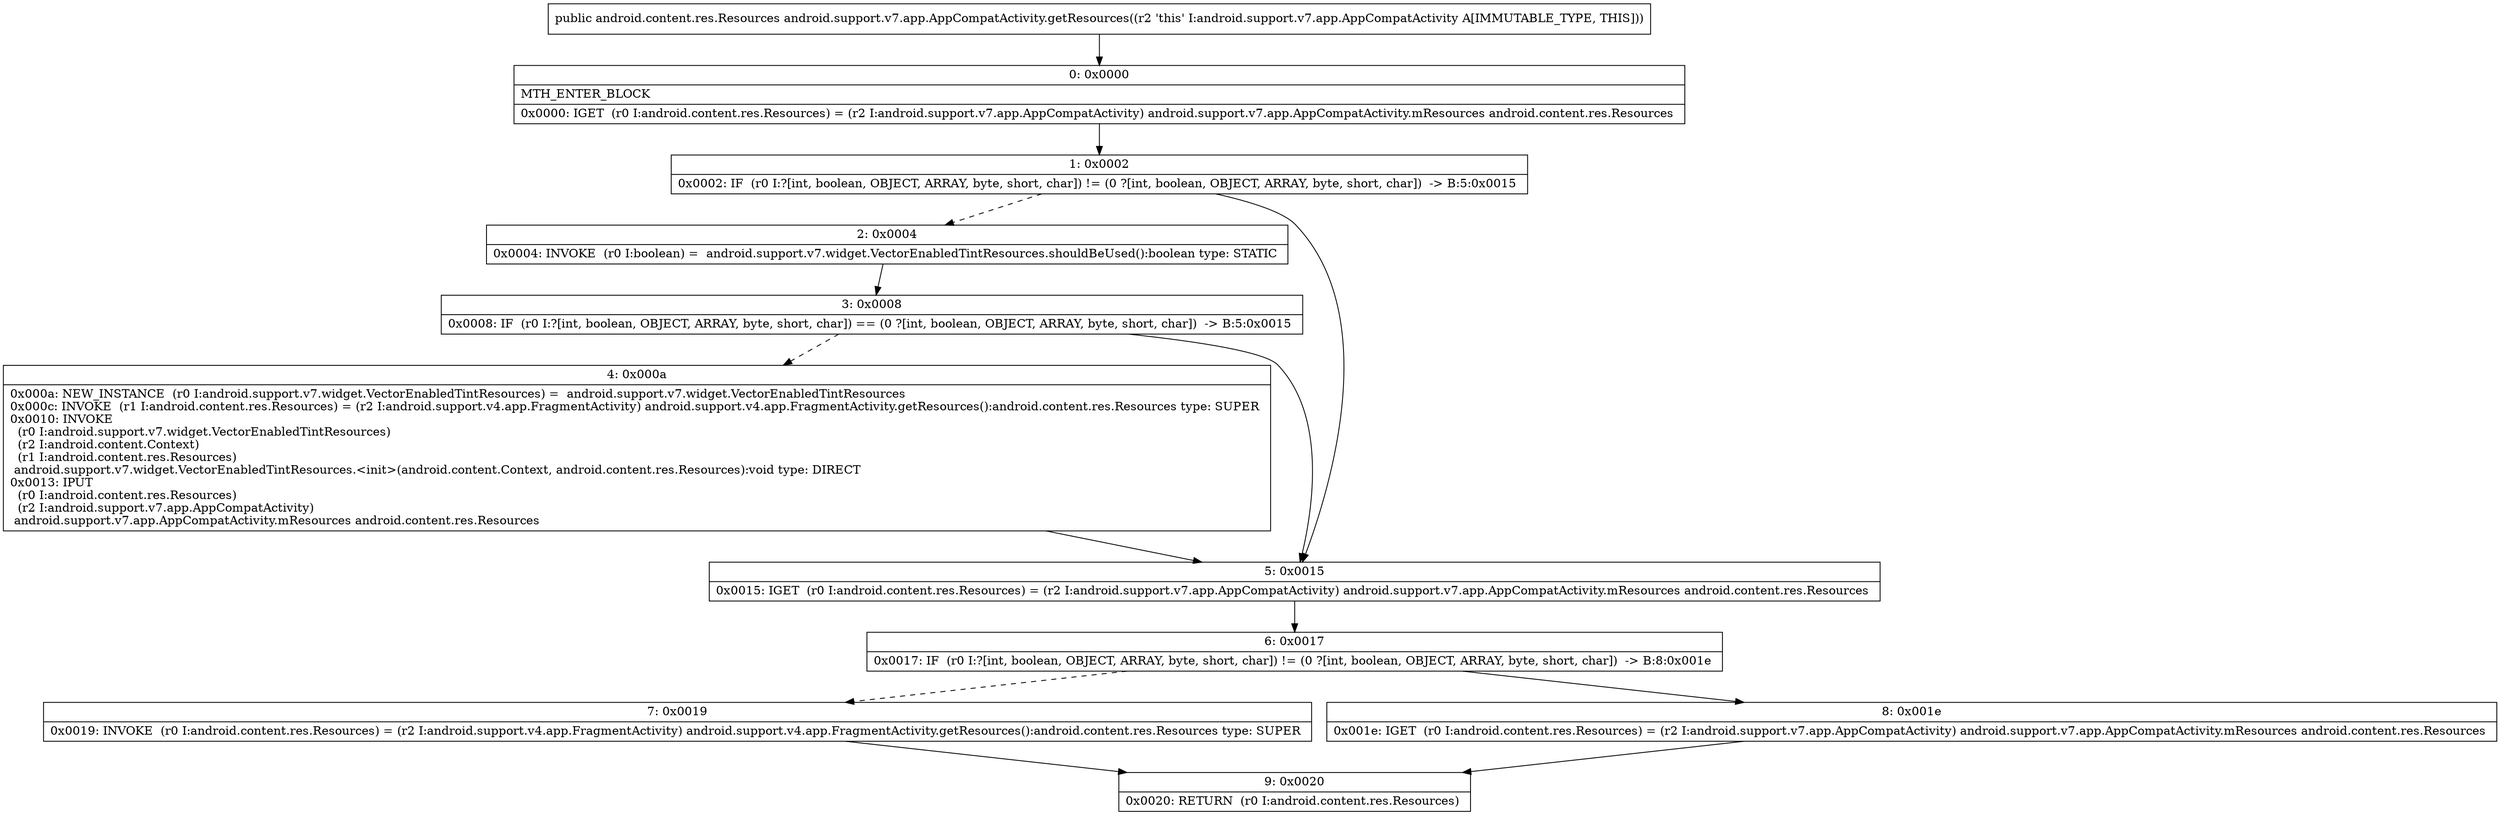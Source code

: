 digraph "CFG forandroid.support.v7.app.AppCompatActivity.getResources()Landroid\/content\/res\/Resources;" {
Node_0 [shape=record,label="{0\:\ 0x0000|MTH_ENTER_BLOCK\l|0x0000: IGET  (r0 I:android.content.res.Resources) = (r2 I:android.support.v7.app.AppCompatActivity) android.support.v7.app.AppCompatActivity.mResources android.content.res.Resources \l}"];
Node_1 [shape=record,label="{1\:\ 0x0002|0x0002: IF  (r0 I:?[int, boolean, OBJECT, ARRAY, byte, short, char]) != (0 ?[int, boolean, OBJECT, ARRAY, byte, short, char])  \-\> B:5:0x0015 \l}"];
Node_2 [shape=record,label="{2\:\ 0x0004|0x0004: INVOKE  (r0 I:boolean) =  android.support.v7.widget.VectorEnabledTintResources.shouldBeUsed():boolean type: STATIC \l}"];
Node_3 [shape=record,label="{3\:\ 0x0008|0x0008: IF  (r0 I:?[int, boolean, OBJECT, ARRAY, byte, short, char]) == (0 ?[int, boolean, OBJECT, ARRAY, byte, short, char])  \-\> B:5:0x0015 \l}"];
Node_4 [shape=record,label="{4\:\ 0x000a|0x000a: NEW_INSTANCE  (r0 I:android.support.v7.widget.VectorEnabledTintResources) =  android.support.v7.widget.VectorEnabledTintResources \l0x000c: INVOKE  (r1 I:android.content.res.Resources) = (r2 I:android.support.v4.app.FragmentActivity) android.support.v4.app.FragmentActivity.getResources():android.content.res.Resources type: SUPER \l0x0010: INVOKE  \l  (r0 I:android.support.v7.widget.VectorEnabledTintResources)\l  (r2 I:android.content.Context)\l  (r1 I:android.content.res.Resources)\l android.support.v7.widget.VectorEnabledTintResources.\<init\>(android.content.Context, android.content.res.Resources):void type: DIRECT \l0x0013: IPUT  \l  (r0 I:android.content.res.Resources)\l  (r2 I:android.support.v7.app.AppCompatActivity)\l android.support.v7.app.AppCompatActivity.mResources android.content.res.Resources \l}"];
Node_5 [shape=record,label="{5\:\ 0x0015|0x0015: IGET  (r0 I:android.content.res.Resources) = (r2 I:android.support.v7.app.AppCompatActivity) android.support.v7.app.AppCompatActivity.mResources android.content.res.Resources \l}"];
Node_6 [shape=record,label="{6\:\ 0x0017|0x0017: IF  (r0 I:?[int, boolean, OBJECT, ARRAY, byte, short, char]) != (0 ?[int, boolean, OBJECT, ARRAY, byte, short, char])  \-\> B:8:0x001e \l}"];
Node_7 [shape=record,label="{7\:\ 0x0019|0x0019: INVOKE  (r0 I:android.content.res.Resources) = (r2 I:android.support.v4.app.FragmentActivity) android.support.v4.app.FragmentActivity.getResources():android.content.res.Resources type: SUPER \l}"];
Node_8 [shape=record,label="{8\:\ 0x001e|0x001e: IGET  (r0 I:android.content.res.Resources) = (r2 I:android.support.v7.app.AppCompatActivity) android.support.v7.app.AppCompatActivity.mResources android.content.res.Resources \l}"];
Node_9 [shape=record,label="{9\:\ 0x0020|0x0020: RETURN  (r0 I:android.content.res.Resources) \l}"];
MethodNode[shape=record,label="{public android.content.res.Resources android.support.v7.app.AppCompatActivity.getResources((r2 'this' I:android.support.v7.app.AppCompatActivity A[IMMUTABLE_TYPE, THIS])) }"];
MethodNode -> Node_0;
Node_0 -> Node_1;
Node_1 -> Node_2[style=dashed];
Node_1 -> Node_5;
Node_2 -> Node_3;
Node_3 -> Node_4[style=dashed];
Node_3 -> Node_5;
Node_4 -> Node_5;
Node_5 -> Node_6;
Node_6 -> Node_7[style=dashed];
Node_6 -> Node_8;
Node_7 -> Node_9;
Node_8 -> Node_9;
}

